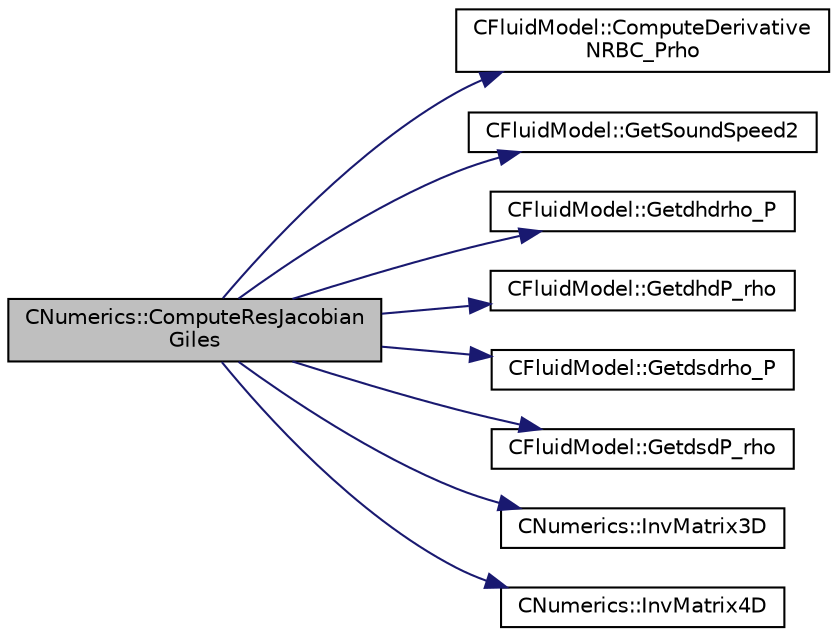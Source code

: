 digraph "CNumerics::ComputeResJacobianGiles"
{
  edge [fontname="Helvetica",fontsize="10",labelfontname="Helvetica",labelfontsize="10"];
  node [fontname="Helvetica",fontsize="10",shape=record];
  rankdir="LR";
  Node162 [label="CNumerics::ComputeResJacobian\lGiles",height=0.2,width=0.4,color="black", fillcolor="grey75", style="filled", fontcolor="black"];
  Node162 -> Node163 [color="midnightblue",fontsize="10",style="solid",fontname="Helvetica"];
  Node163 [label="CFluidModel::ComputeDerivative\lNRBC_Prho",height=0.2,width=0.4,color="black", fillcolor="white", style="filled",URL="$class_c_fluid_model.html#ab04cf03715d3492c04e7325de844720e",tooltip="virtual member that would be different for each gas model implemented "];
  Node162 -> Node164 [color="midnightblue",fontsize="10",style="solid",fontname="Helvetica"];
  Node164 [label="CFluidModel::GetSoundSpeed2",height=0.2,width=0.4,color="black", fillcolor="white", style="filled",URL="$class_c_fluid_model.html#a8c0910de10905f2ddcf02f1a9bb7ff61",tooltip="Get fluid speed of sound squared. "];
  Node162 -> Node165 [color="midnightblue",fontsize="10",style="solid",fontname="Helvetica"];
  Node165 [label="CFluidModel::Getdhdrho_P",height=0.2,width=0.4,color="black", fillcolor="white", style="filled",URL="$class_c_fluid_model.html#afb3b014f5a7b1ebbbd670e0e0bca6a14",tooltip="Get fluid pressure partial derivative. "];
  Node162 -> Node166 [color="midnightblue",fontsize="10",style="solid",fontname="Helvetica"];
  Node166 [label="CFluidModel::GetdhdP_rho",height=0.2,width=0.4,color="black", fillcolor="white", style="filled",URL="$class_c_fluid_model.html#a76eb9ee1ffc8ad2cc2f8289be1484882",tooltip="Get fluid pressure partial derivative. "];
  Node162 -> Node167 [color="midnightblue",fontsize="10",style="solid",fontname="Helvetica"];
  Node167 [label="CFluidModel::Getdsdrho_P",height=0.2,width=0.4,color="black", fillcolor="white", style="filled",URL="$class_c_fluid_model.html#a921785cfac383add8c99cb1b40111a87",tooltip="Get fluid temperature partial derivative. "];
  Node162 -> Node168 [color="midnightblue",fontsize="10",style="solid",fontname="Helvetica"];
  Node168 [label="CFluidModel::GetdsdP_rho",height=0.2,width=0.4,color="black", fillcolor="white", style="filled",URL="$class_c_fluid_model.html#a158aaefc52042cd936d1cd6fa5404551",tooltip="Get fluid temperature partial derivative. "];
  Node162 -> Node169 [color="midnightblue",fontsize="10",style="solid",fontname="Helvetica"];
  Node169 [label="CNumerics::InvMatrix3D",height=0.2,width=0.4,color="black", fillcolor="white", style="filled",URL="$class_c_numerics.html#a72f1e3f5e61a4b3ad8f172ce921bda13",tooltip="Computate the inverse of a 3x3 matrix. "];
  Node162 -> Node170 [color="midnightblue",fontsize="10",style="solid",fontname="Helvetica"];
  Node170 [label="CNumerics::InvMatrix4D",height=0.2,width=0.4,color="black", fillcolor="white", style="filled",URL="$class_c_numerics.html#a271f11d139c5c639046715665dcaaffb",tooltip="Computate the inverse of a 4x4 matrix. "];
}
